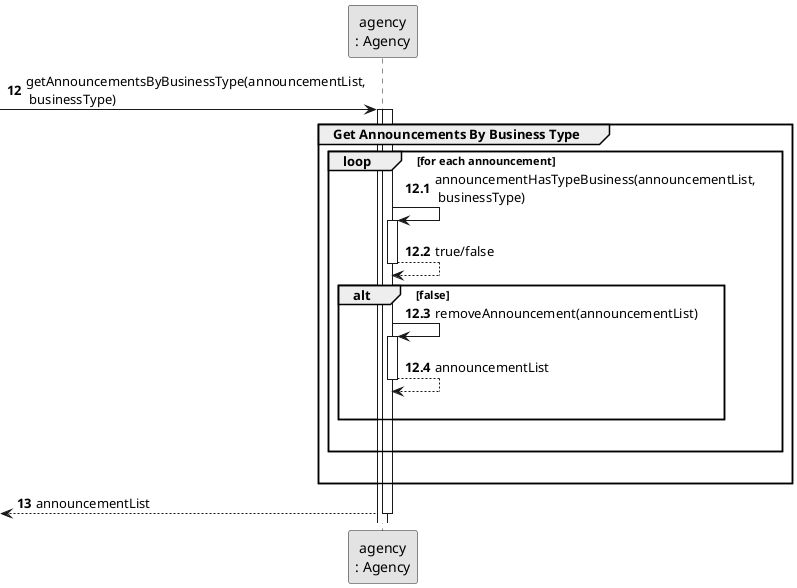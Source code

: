 @startuml
skinparam monochrome true
skinparam packageStyle rectangle
skinparam shadowing false

participant "agency\n: Agency" as AGENCY

autonumber 12
-> AGENCY : getAnnouncementsByBusinessType(announcementList,\n businessType)
activate AGENCY

autonumber 12.1
activate AGENCY
    group Get Announcements By Business Type

        loop for each announcement

                    AGENCY -> AGENCY : announcementHasTypeBusiness(announcementList,\n businessType)
                    activate AGENCY

                    AGENCY --> AGENCY: true/false
                    deactivate AGENCY

                    alt false
                    AGENCY -> AGENCY : removeAnnouncement(announcementList)
                    activate AGENCY

                    AGENCY --> AGENCY: announcementList
                    deactivate AGENCY
                    |||
                   end
                |||
                end
                |||
    end

    autonumber 13

    <-- AGENCY : announcementList
deactivate AGENCY


@enduml